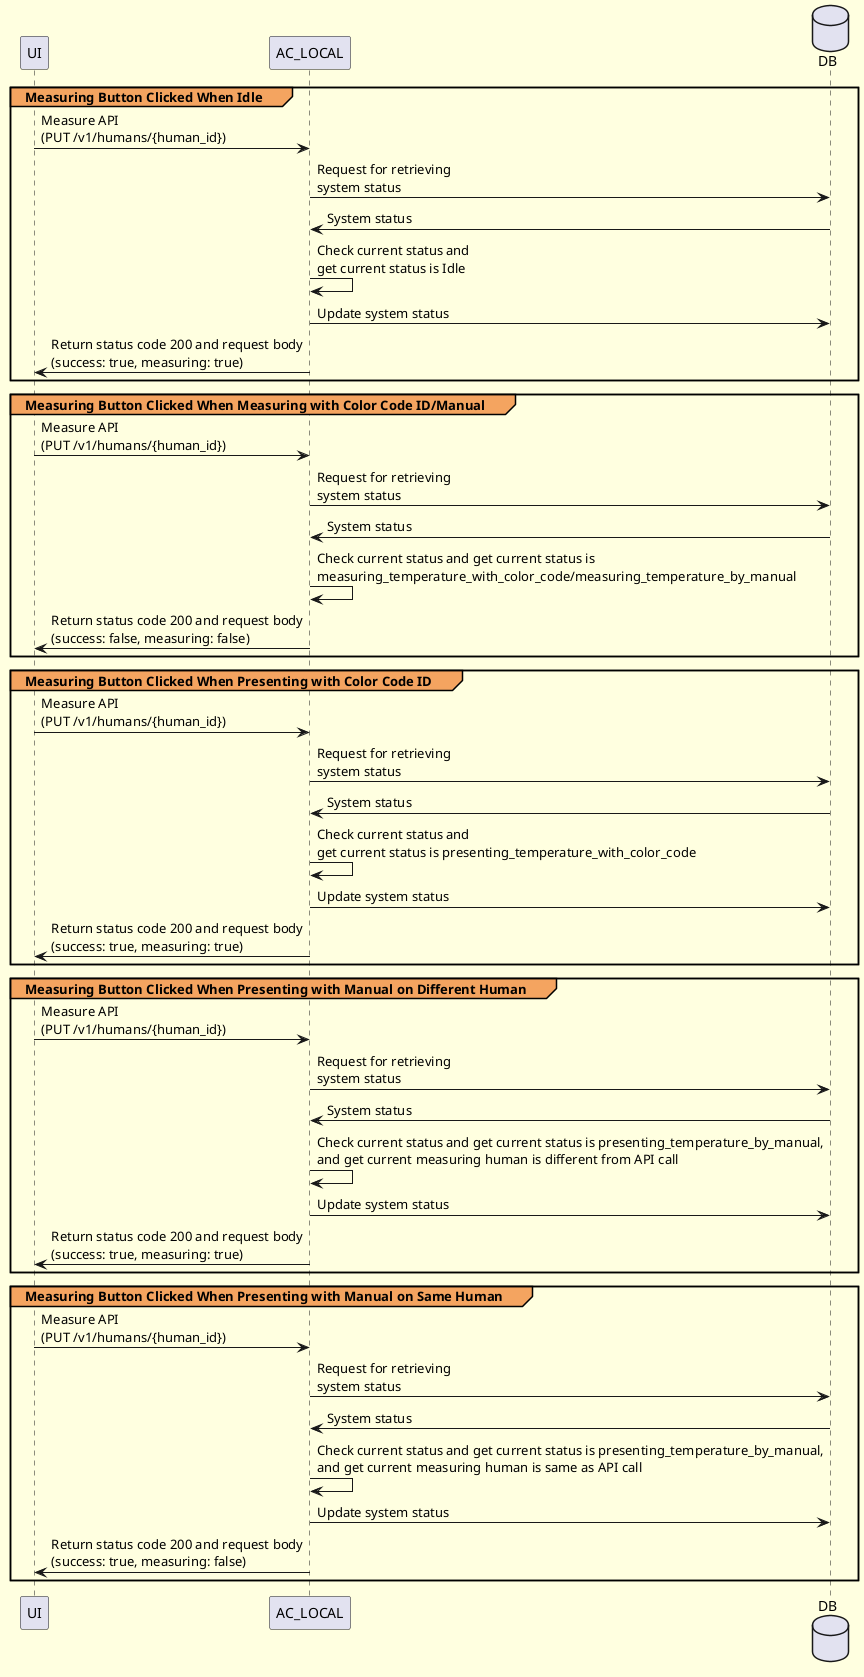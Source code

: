 @startuml
skinparam backgroundColor LightYellow
skinparam sequence {
  GroupBackgroundColor SandyBrown
}

/' Icon Definition '/

participant UI as ui
participant AC_LOCAL as ac_local
database    DB as db

/' Sequence '/

group Measuring Button Clicked When Idle
  ui       ->  ac_local: Measure API\n(PUT /v1/humans/{human_id})
  ac_local ->  db:       Request for retrieving\nsystem status
  db       ->  ac_local: System status
  ac_local ->  ac_local: Check current status and\nget current status is Idle
  ac_local ->  db:       Update system status
  ac_local ->  ui:       Return status code 200 and request body\n(success: true, measuring: true)
end

group Measuring Button Clicked When Measuring with Color Code ID/Manual
  ui       ->  ac_local: Measure API\n(PUT /v1/humans/{human_id})
  ac_local ->  db:       Request for retrieving\nsystem status
  db       ->  ac_local: System status
  ac_local ->  ac_local: Check current status and get current status is\nmeasuring_temperature_with_color_code/measuring_temperature_by_manual
  ac_local ->  ui:       Return status code 200 and request body\n(success: false, measuring: false)
end

group Measuring Button Clicked When Presenting with Color Code ID
  ui       ->  ac_local: Measure API\n(PUT /v1/humans/{human_id})
  ac_local ->  db:       Request for retrieving\nsystem status
  db       ->  ac_local: System status
  ac_local ->  ac_local: Check current status and\nget current status is presenting_temperature_with_color_code
  ac_local ->  db:       Update system status
  ac_local ->  ui:       Return status code 200 and request body\n(success: true, measuring: true)
end

group Measuring Button Clicked When Presenting with Manual on Different Human
  ui       ->  ac_local: Measure API\n(PUT /v1/humans/{human_id})
  ac_local ->  db:       Request for retrieving\nsystem status
  db       ->  ac_local: System status
  ac_local ->  ac_local: Check current status and get current status is presenting_temperature_by_manual,\nand get current measuring human is different from API call
  ac_local ->  db:       Update system status
  ac_local ->  ui:       Return status code 200 and request body\n(success: true, measuring: true)
end

group Measuring Button Clicked When Presenting with Manual on Same Human
  ui       ->  ac_local: Measure API\n(PUT /v1/humans/{human_id})
  ac_local ->  db:       Request for retrieving\nsystem status
  db       ->  ac_local: System status
  ac_local ->  ac_local: Check current status and get current status is presenting_temperature_by_manual,\nand get current measuring human is same as API call
  ac_local ->  db:       Update system status
  ac_local ->  ui:       Return status code 200 and request body\n(success: true, measuring: false)
end

@enduml
